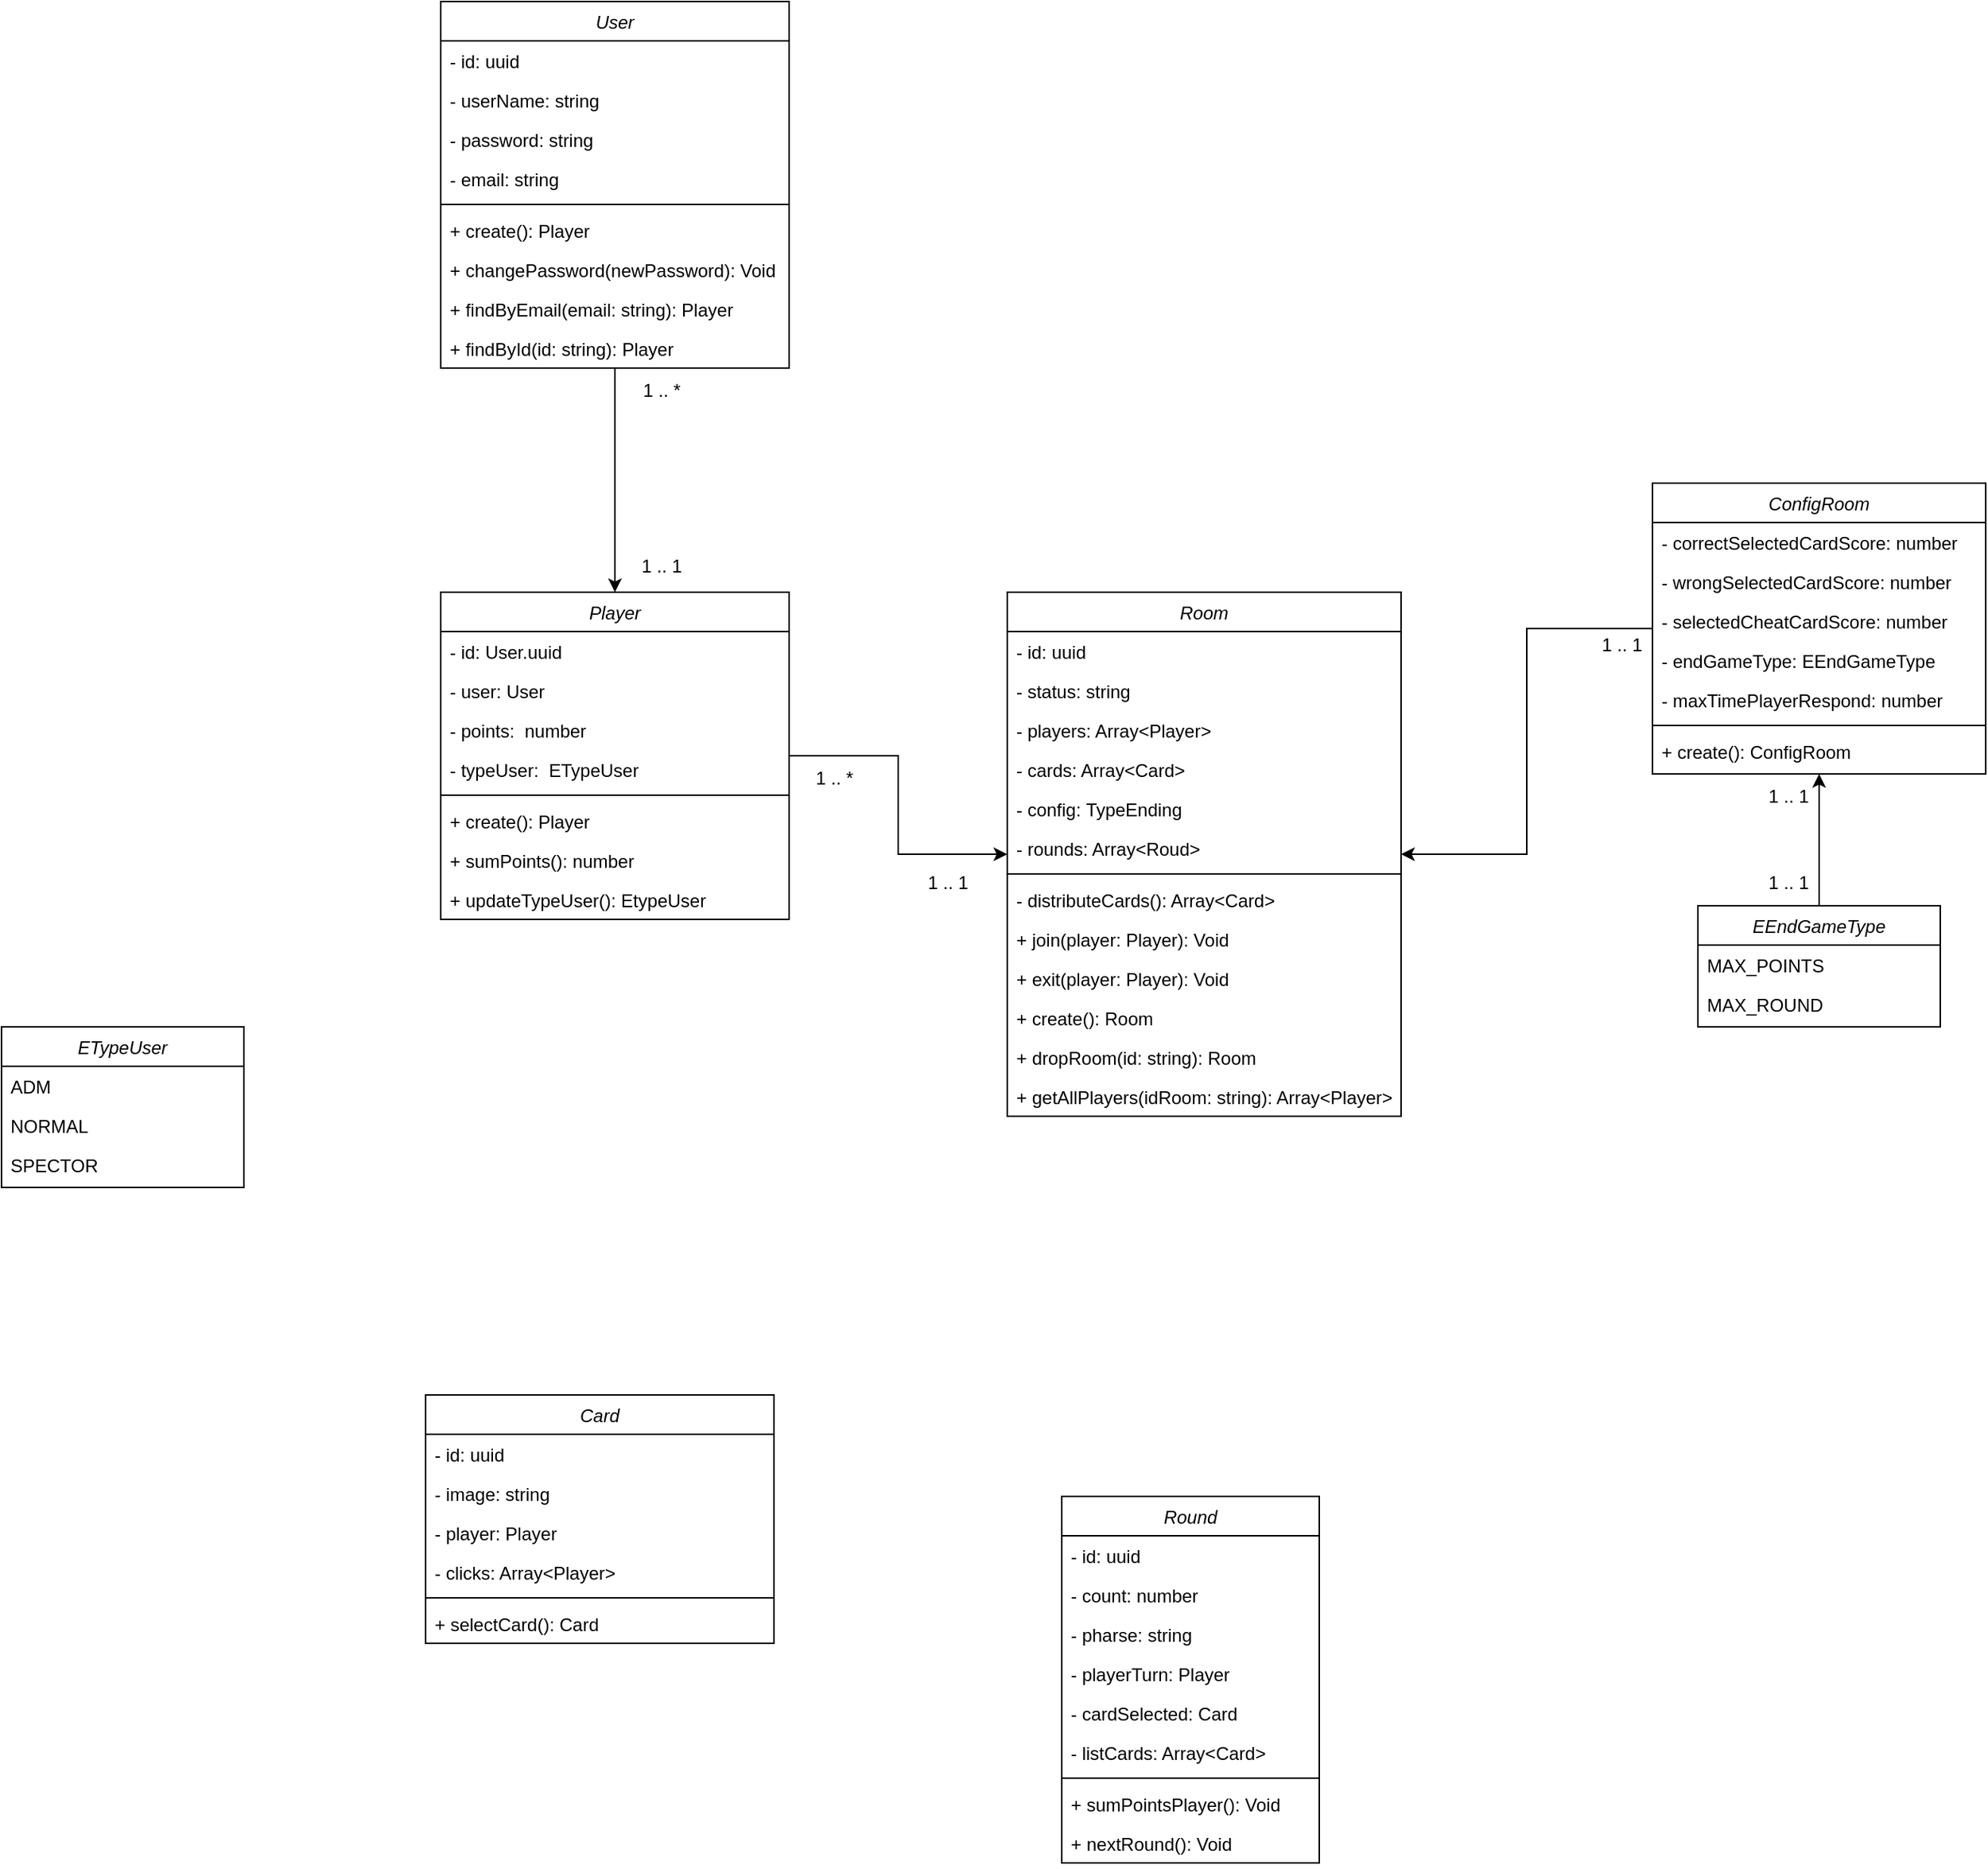 <mxfile version="20.8.20" type="github">
  <diagram id="C5RBs43oDa-KdzZeNtuy" name="Page-1">
    <mxGraphModel dx="1707" dy="1667" grid="1" gridSize="10" guides="1" tooltips="1" connect="1" arrows="1" fold="1" page="1" pageScale="1" pageWidth="827" pageHeight="1169" math="0" shadow="0">
      <root>
        <mxCell id="WIyWlLk6GJQsqaUBKTNV-0" />
        <mxCell id="WIyWlLk6GJQsqaUBKTNV-1" parent="WIyWlLk6GJQsqaUBKTNV-0" />
        <mxCell id="tVv1DenUhBDfKey44u3a-6" style="edgeStyle=orthogonalEdgeStyle;rounded=0;orthogonalLoop=1;jettySize=auto;html=1;" edge="1" parent="WIyWlLk6GJQsqaUBKTNV-1" source="zkfFHV4jXpPFQw0GAbJ--0" target="urDKYEJhFiNxmNHtXU0g-1">
          <mxGeometry relative="1" as="geometry" />
        </mxCell>
        <mxCell id="zkfFHV4jXpPFQw0GAbJ--0" value="Player" style="swimlane;fontStyle=2;align=center;verticalAlign=top;childLayout=stackLayout;horizontal=1;startSize=26;horizontalStack=0;resizeParent=1;resizeLast=0;collapsible=1;marginBottom=0;rounded=0;shadow=0;strokeWidth=1;" parent="WIyWlLk6GJQsqaUBKTNV-1" vertex="1">
          <mxGeometry x="-220" y="-120" width="230" height="216" as="geometry">
            <mxRectangle x="230" y="140" width="160" height="26" as="alternateBounds" />
          </mxGeometry>
        </mxCell>
        <mxCell id="urDKYEJhFiNxmNHtXU0g-31" value="- id: User.uuid" style="text;align=left;verticalAlign=top;spacingLeft=4;spacingRight=4;overflow=hidden;rotatable=0;points=[[0,0.5],[1,0.5]];portConstraint=eastwest;rounded=0;shadow=0;html=0;" parent="zkfFHV4jXpPFQw0GAbJ--0" vertex="1">
          <mxGeometry y="26" width="230" height="26" as="geometry" />
        </mxCell>
        <mxCell id="zkfFHV4jXpPFQw0GAbJ--2" value="- user: User" style="text;align=left;verticalAlign=top;spacingLeft=4;spacingRight=4;overflow=hidden;rotatable=0;points=[[0,0.5],[1,0.5]];portConstraint=eastwest;rounded=0;shadow=0;html=0;" parent="zkfFHV4jXpPFQw0GAbJ--0" vertex="1">
          <mxGeometry y="52" width="230" height="26" as="geometry" />
        </mxCell>
        <mxCell id="urDKYEJhFiNxmNHtXU0g-0" value="- points:  number" style="text;align=left;verticalAlign=top;spacingLeft=4;spacingRight=4;overflow=hidden;rotatable=0;points=[[0,0.5],[1,0.5]];portConstraint=eastwest;rounded=0;shadow=0;html=0;" parent="zkfFHV4jXpPFQw0GAbJ--0" vertex="1">
          <mxGeometry y="78" width="230" height="26" as="geometry" />
        </mxCell>
        <mxCell id="urDKYEJhFiNxmNHtXU0g-64" value="- typeUser:  ETypeUser" style="text;align=left;verticalAlign=top;spacingLeft=4;spacingRight=4;overflow=hidden;rotatable=0;points=[[0,0.5],[1,0.5]];portConstraint=eastwest;rounded=0;shadow=0;html=0;" parent="zkfFHV4jXpPFQw0GAbJ--0" vertex="1">
          <mxGeometry y="104" width="230" height="26" as="geometry" />
        </mxCell>
        <mxCell id="zkfFHV4jXpPFQw0GAbJ--4" value="" style="line;html=1;strokeWidth=1;align=left;verticalAlign=middle;spacingTop=-1;spacingLeft=3;spacingRight=3;rotatable=0;labelPosition=right;points=[];portConstraint=eastwest;" parent="zkfFHV4jXpPFQw0GAbJ--0" vertex="1">
          <mxGeometry y="130" width="230" height="8" as="geometry" />
        </mxCell>
        <mxCell id="urDKYEJhFiNxmNHtXU0g-78" value="+ create(): Player" style="text;align=left;verticalAlign=top;spacingLeft=4;spacingRight=4;overflow=hidden;rotatable=0;points=[[0,0.5],[1,0.5]];portConstraint=eastwest;" parent="zkfFHV4jXpPFQw0GAbJ--0" vertex="1">
          <mxGeometry y="138" width="230" height="26" as="geometry" />
        </mxCell>
        <mxCell id="urDKYEJhFiNxmNHtXU0g-79" value="+ sumPoints(): number" style="text;align=left;verticalAlign=top;spacingLeft=4;spacingRight=4;overflow=hidden;rotatable=0;points=[[0,0.5],[1,0.5]];portConstraint=eastwest;" parent="zkfFHV4jXpPFQw0GAbJ--0" vertex="1">
          <mxGeometry y="164" width="230" height="26" as="geometry" />
        </mxCell>
        <mxCell id="urDKYEJhFiNxmNHtXU0g-80" value="+ updateTypeUser(): EtypeUser" style="text;align=left;verticalAlign=top;spacingLeft=4;spacingRight=4;overflow=hidden;rotatable=0;points=[[0,0.5],[1,0.5]];portConstraint=eastwest;" parent="zkfFHV4jXpPFQw0GAbJ--0" vertex="1">
          <mxGeometry y="190" width="230" height="26" as="geometry" />
        </mxCell>
        <mxCell id="urDKYEJhFiNxmNHtXU0g-1" value="Room" style="swimlane;fontStyle=2;align=center;verticalAlign=top;childLayout=stackLayout;horizontal=1;startSize=26;horizontalStack=0;resizeParent=1;resizeLast=0;collapsible=1;marginBottom=0;rounded=0;shadow=0;strokeWidth=1;" parent="WIyWlLk6GJQsqaUBKTNV-1" vertex="1">
          <mxGeometry x="154" y="-120" width="260" height="346" as="geometry">
            <mxRectangle x="230" y="140" width="160" height="26" as="alternateBounds" />
          </mxGeometry>
        </mxCell>
        <mxCell id="urDKYEJhFiNxmNHtXU0g-33" value="- id: uuid" style="text;align=left;verticalAlign=top;spacingLeft=4;spacingRight=4;overflow=hidden;rotatable=0;points=[[0,0.5],[1,0.5]];portConstraint=eastwest;rounded=0;shadow=0;html=0;" parent="urDKYEJhFiNxmNHtXU0g-1" vertex="1">
          <mxGeometry y="26" width="260" height="26" as="geometry" />
        </mxCell>
        <mxCell id="urDKYEJhFiNxmNHtXU0g-13" value="- status: string" style="text;align=left;verticalAlign=top;spacingLeft=4;spacingRight=4;overflow=hidden;rotatable=0;points=[[0,0.5],[1,0.5]];portConstraint=eastwest;rounded=0;shadow=0;html=0;" parent="urDKYEJhFiNxmNHtXU0g-1" vertex="1">
          <mxGeometry y="52" width="260" height="26" as="geometry" />
        </mxCell>
        <mxCell id="urDKYEJhFiNxmNHtXU0g-3" value="- players: Array&lt;Player&gt;" style="text;align=left;verticalAlign=top;spacingLeft=4;spacingRight=4;overflow=hidden;rotatable=0;points=[[0,0.5],[1,0.5]];portConstraint=eastwest;rounded=0;shadow=0;html=0;" parent="urDKYEJhFiNxmNHtXU0g-1" vertex="1">
          <mxGeometry y="78" width="260" height="26" as="geometry" />
        </mxCell>
        <mxCell id="urDKYEJhFiNxmNHtXU0g-30" value="- cards: Array&lt;Card&gt;" style="text;align=left;verticalAlign=top;spacingLeft=4;spacingRight=4;overflow=hidden;rotatable=0;points=[[0,0.5],[1,0.5]];portConstraint=eastwest;rounded=0;shadow=0;html=0;" parent="urDKYEJhFiNxmNHtXU0g-1" vertex="1">
          <mxGeometry y="104" width="260" height="26" as="geometry" />
        </mxCell>
        <mxCell id="urDKYEJhFiNxmNHtXU0g-4" value="- config: TypeEnding" style="text;align=left;verticalAlign=top;spacingLeft=4;spacingRight=4;overflow=hidden;rotatable=0;points=[[0,0.5],[1,0.5]];portConstraint=eastwest;rounded=0;shadow=0;html=0;" parent="urDKYEJhFiNxmNHtXU0g-1" vertex="1">
          <mxGeometry y="130" width="260" height="26" as="geometry" />
        </mxCell>
        <mxCell id="urDKYEJhFiNxmNHtXU0g-61" value="- rounds: Array&lt;Roud&gt;" style="text;align=left;verticalAlign=top;spacingLeft=4;spacingRight=4;overflow=hidden;rotatable=0;points=[[0,0.5],[1,0.5]];portConstraint=eastwest;rounded=0;shadow=0;html=0;" parent="urDKYEJhFiNxmNHtXU0g-1" vertex="1">
          <mxGeometry y="156" width="260" height="26" as="geometry" />
        </mxCell>
        <mxCell id="urDKYEJhFiNxmNHtXU0g-5" value="" style="line;html=1;strokeWidth=1;align=left;verticalAlign=middle;spacingTop=-1;spacingLeft=3;spacingRight=3;rotatable=0;labelPosition=right;points=[];portConstraint=eastwest;" parent="urDKYEJhFiNxmNHtXU0g-1" vertex="1">
          <mxGeometry y="182" width="260" height="8" as="geometry" />
        </mxCell>
        <mxCell id="urDKYEJhFiNxmNHtXU0g-6" value="- distributeCards(): Array&lt;Card&gt;" style="text;align=left;verticalAlign=top;spacingLeft=4;spacingRight=4;overflow=hidden;rotatable=0;points=[[0,0.5],[1,0.5]];portConstraint=eastwest;" parent="urDKYEJhFiNxmNHtXU0g-1" vertex="1">
          <mxGeometry y="190" width="260" height="26" as="geometry" />
        </mxCell>
        <mxCell id="urDKYEJhFiNxmNHtXU0g-81" value="+ join(player: Player): Void" style="text;align=left;verticalAlign=top;spacingLeft=4;spacingRight=4;overflow=hidden;rotatable=0;points=[[0,0.5],[1,0.5]];portConstraint=eastwest;" parent="urDKYEJhFiNxmNHtXU0g-1" vertex="1">
          <mxGeometry y="216" width="260" height="26" as="geometry" />
        </mxCell>
        <mxCell id="urDKYEJhFiNxmNHtXU0g-17" value="+ exit(player: Player): Void" style="text;align=left;verticalAlign=top;spacingLeft=4;spacingRight=4;overflow=hidden;rotatable=0;points=[[0,0.5],[1,0.5]];portConstraint=eastwest;" parent="urDKYEJhFiNxmNHtXU0g-1" vertex="1">
          <mxGeometry y="242" width="260" height="26" as="geometry" />
        </mxCell>
        <mxCell id="urDKYEJhFiNxmNHtXU0g-19" value="+ create(): Room" style="text;align=left;verticalAlign=top;spacingLeft=4;spacingRight=4;overflow=hidden;rotatable=0;points=[[0,0.5],[1,0.5]];portConstraint=eastwest;" parent="urDKYEJhFiNxmNHtXU0g-1" vertex="1">
          <mxGeometry y="268" width="260" height="26" as="geometry" />
        </mxCell>
        <mxCell id="urDKYEJhFiNxmNHtXU0g-18" value="+ dropRoom(id: string): Room" style="text;align=left;verticalAlign=top;spacingLeft=4;spacingRight=4;overflow=hidden;rotatable=0;points=[[0,0.5],[1,0.5]];portConstraint=eastwest;" parent="urDKYEJhFiNxmNHtXU0g-1" vertex="1">
          <mxGeometry y="294" width="260" height="26" as="geometry" />
        </mxCell>
        <mxCell id="urDKYEJhFiNxmNHtXU0g-20" value="+ getAllPlayers(idRoom: string): Array&lt;Player&gt;" style="text;align=left;verticalAlign=top;spacingLeft=4;spacingRight=4;overflow=hidden;rotatable=0;points=[[0,0.5],[1,0.5]];portConstraint=eastwest;" parent="urDKYEJhFiNxmNHtXU0g-1" vertex="1">
          <mxGeometry y="320" width="260" height="26" as="geometry" />
        </mxCell>
        <mxCell id="tVv1DenUhBDfKey44u3a-0" style="edgeStyle=orthogonalEdgeStyle;rounded=0;orthogonalLoop=1;jettySize=auto;html=1;" edge="1" parent="WIyWlLk6GJQsqaUBKTNV-1" source="urDKYEJhFiNxmNHtXU0g-7" target="urDKYEJhFiNxmNHtXU0g-1">
          <mxGeometry relative="1" as="geometry" />
        </mxCell>
        <mxCell id="urDKYEJhFiNxmNHtXU0g-7" value="ConfigRoom" style="swimlane;fontStyle=2;align=center;verticalAlign=top;childLayout=stackLayout;horizontal=1;startSize=26;horizontalStack=0;resizeParent=1;resizeLast=0;collapsible=1;marginBottom=0;rounded=0;shadow=0;strokeWidth=1;" parent="WIyWlLk6GJQsqaUBKTNV-1" vertex="1">
          <mxGeometry x="580" y="-192" width="220" height="192" as="geometry">
            <mxRectangle x="230" y="140" width="160" height="26" as="alternateBounds" />
          </mxGeometry>
        </mxCell>
        <mxCell id="urDKYEJhFiNxmNHtXU0g-8" value="- correctSelectedCardScore: number" style="text;align=left;verticalAlign=top;spacingLeft=4;spacingRight=4;overflow=hidden;rotatable=0;points=[[0,0.5],[1,0.5]];portConstraint=eastwest;rounded=0;shadow=0;html=0;" parent="urDKYEJhFiNxmNHtXU0g-7" vertex="1">
          <mxGeometry y="26" width="220" height="26" as="geometry" />
        </mxCell>
        <mxCell id="urDKYEJhFiNxmNHtXU0g-72" value="- wrongSelectedCardScore: number" style="text;align=left;verticalAlign=top;spacingLeft=4;spacingRight=4;overflow=hidden;rotatable=0;points=[[0,0.5],[1,0.5]];portConstraint=eastwest;rounded=0;shadow=0;html=0;" parent="urDKYEJhFiNxmNHtXU0g-7" vertex="1">
          <mxGeometry y="52" width="220" height="26" as="geometry" />
        </mxCell>
        <mxCell id="urDKYEJhFiNxmNHtXU0g-73" value="- selectedCheatCardScore: number" style="text;align=left;verticalAlign=top;spacingLeft=4;spacingRight=4;overflow=hidden;rotatable=0;points=[[0,0.5],[1,0.5]];portConstraint=eastwest;rounded=0;shadow=0;html=0;" parent="urDKYEJhFiNxmNHtXU0g-7" vertex="1">
          <mxGeometry y="78" width="220" height="26" as="geometry" />
        </mxCell>
        <mxCell id="urDKYEJhFiNxmNHtXU0g-9" value="- endGameType: EEndGameType" style="text;align=left;verticalAlign=top;spacingLeft=4;spacingRight=4;overflow=hidden;rotatable=0;points=[[0,0.5],[1,0.5]];portConstraint=eastwest;rounded=0;shadow=0;html=0;" parent="urDKYEJhFiNxmNHtXU0g-7" vertex="1">
          <mxGeometry y="104" width="220" height="26" as="geometry" />
        </mxCell>
        <mxCell id="urDKYEJhFiNxmNHtXU0g-82" value="- maxTimePlayerRespond: number" style="text;align=left;verticalAlign=top;spacingLeft=4;spacingRight=4;overflow=hidden;rotatable=0;points=[[0,0.5],[1,0.5]];portConstraint=eastwest;rounded=0;shadow=0;html=0;" parent="urDKYEJhFiNxmNHtXU0g-7" vertex="1">
          <mxGeometry y="130" width="220" height="26" as="geometry" />
        </mxCell>
        <mxCell id="urDKYEJhFiNxmNHtXU0g-11" value="" style="line;html=1;strokeWidth=1;align=left;verticalAlign=middle;spacingTop=-1;spacingLeft=3;spacingRight=3;rotatable=0;labelPosition=right;points=[];portConstraint=eastwest;" parent="urDKYEJhFiNxmNHtXU0g-7" vertex="1">
          <mxGeometry y="156" width="220" height="8" as="geometry" />
        </mxCell>
        <mxCell id="urDKYEJhFiNxmNHtXU0g-12" value="+ create(): ConfigRoom" style="text;align=left;verticalAlign=top;spacingLeft=4;spacingRight=4;overflow=hidden;rotatable=0;points=[[0,0.5],[1,0.5]];portConstraint=eastwest;" parent="urDKYEJhFiNxmNHtXU0g-7" vertex="1">
          <mxGeometry y="164" width="220" height="28" as="geometry" />
        </mxCell>
        <mxCell id="urDKYEJhFiNxmNHtXU0g-21" value="Card" style="swimlane;fontStyle=2;align=center;verticalAlign=top;childLayout=stackLayout;horizontal=1;startSize=26;horizontalStack=0;resizeParent=1;resizeLast=0;collapsible=1;marginBottom=0;rounded=0;shadow=0;strokeWidth=1;" parent="WIyWlLk6GJQsqaUBKTNV-1" vertex="1">
          <mxGeometry x="-230" y="410" width="230" height="164" as="geometry">
            <mxRectangle x="230" y="140" width="160" height="26" as="alternateBounds" />
          </mxGeometry>
        </mxCell>
        <mxCell id="urDKYEJhFiNxmNHtXU0g-22" value="- id: uuid" style="text;align=left;verticalAlign=top;spacingLeft=4;spacingRight=4;overflow=hidden;rotatable=0;points=[[0,0.5],[1,0.5]];portConstraint=eastwest;rounded=0;shadow=0;html=0;" parent="urDKYEJhFiNxmNHtXU0g-21" vertex="1">
          <mxGeometry y="26" width="230" height="26" as="geometry" />
        </mxCell>
        <mxCell id="urDKYEJhFiNxmNHtXU0g-63" value="- image: string" style="text;align=left;verticalAlign=top;spacingLeft=4;spacingRight=4;overflow=hidden;rotatable=0;points=[[0,0.5],[1,0.5]];portConstraint=eastwest;rounded=0;shadow=0;html=0;" parent="urDKYEJhFiNxmNHtXU0g-21" vertex="1">
          <mxGeometry y="52" width="230" height="26" as="geometry" />
        </mxCell>
        <mxCell id="urDKYEJhFiNxmNHtXU0g-23" value="- player: Player" style="text;align=left;verticalAlign=top;spacingLeft=4;spacingRight=4;overflow=hidden;rotatable=0;points=[[0,0.5],[1,0.5]];portConstraint=eastwest;rounded=0;shadow=0;html=0;" parent="urDKYEJhFiNxmNHtXU0g-21" vertex="1">
          <mxGeometry y="78" width="230" height="26" as="geometry" />
        </mxCell>
        <mxCell id="urDKYEJhFiNxmNHtXU0g-24" value="- clicks: Array&lt;Player&gt;" style="text;align=left;verticalAlign=top;spacingLeft=4;spacingRight=4;overflow=hidden;rotatable=0;points=[[0,0.5],[1,0.5]];portConstraint=eastwest;rounded=0;shadow=0;html=0;" parent="urDKYEJhFiNxmNHtXU0g-21" vertex="1">
          <mxGeometry y="104" width="230" height="26" as="geometry" />
        </mxCell>
        <mxCell id="urDKYEJhFiNxmNHtXU0g-25" value="" style="line;html=1;strokeWidth=1;align=left;verticalAlign=middle;spacingTop=-1;spacingLeft=3;spacingRight=3;rotatable=0;labelPosition=right;points=[];portConstraint=eastwest;" parent="urDKYEJhFiNxmNHtXU0g-21" vertex="1">
          <mxGeometry y="130" width="230" height="8" as="geometry" />
        </mxCell>
        <mxCell id="urDKYEJhFiNxmNHtXU0g-28" value="+ selectCard(): Card" style="text;align=left;verticalAlign=top;spacingLeft=4;spacingRight=4;overflow=hidden;rotatable=0;points=[[0,0.5],[1,0.5]];portConstraint=eastwest;" parent="urDKYEJhFiNxmNHtXU0g-21" vertex="1">
          <mxGeometry y="138" width="230" height="26" as="geometry" />
        </mxCell>
        <mxCell id="urDKYEJhFiNxmNHtXU0g-34" value="Round" style="swimlane;fontStyle=2;align=center;verticalAlign=top;childLayout=stackLayout;horizontal=1;startSize=26;horizontalStack=0;resizeParent=1;resizeLast=0;collapsible=1;marginBottom=0;rounded=0;shadow=0;strokeWidth=1;" parent="WIyWlLk6GJQsqaUBKTNV-1" vertex="1">
          <mxGeometry x="190" y="477" width="170" height="242" as="geometry">
            <mxRectangle x="230" y="140" width="160" height="26" as="alternateBounds" />
          </mxGeometry>
        </mxCell>
        <mxCell id="urDKYEJhFiNxmNHtXU0g-35" value="- id: uuid" style="text;align=left;verticalAlign=top;spacingLeft=4;spacingRight=4;overflow=hidden;rotatable=0;points=[[0,0.5],[1,0.5]];portConstraint=eastwest;rounded=0;shadow=0;html=0;" parent="urDKYEJhFiNxmNHtXU0g-34" vertex="1">
          <mxGeometry y="26" width="170" height="26" as="geometry" />
        </mxCell>
        <mxCell id="urDKYEJhFiNxmNHtXU0g-36" value="- count: number" style="text;align=left;verticalAlign=top;spacingLeft=4;spacingRight=4;overflow=hidden;rotatable=0;points=[[0,0.5],[1,0.5]];portConstraint=eastwest;rounded=0;shadow=0;html=0;" parent="urDKYEJhFiNxmNHtXU0g-34" vertex="1">
          <mxGeometry y="52" width="170" height="26" as="geometry" />
        </mxCell>
        <mxCell id="urDKYEJhFiNxmNHtXU0g-37" value="- pharse: string" style="text;align=left;verticalAlign=top;spacingLeft=4;spacingRight=4;overflow=hidden;rotatable=0;points=[[0,0.5],[1,0.5]];portConstraint=eastwest;rounded=0;shadow=0;html=0;" parent="urDKYEJhFiNxmNHtXU0g-34" vertex="1">
          <mxGeometry y="78" width="170" height="26" as="geometry" />
        </mxCell>
        <mxCell id="urDKYEJhFiNxmNHtXU0g-40" value="- playerTurn: Player" style="text;align=left;verticalAlign=top;spacingLeft=4;spacingRight=4;overflow=hidden;rotatable=0;points=[[0,0.5],[1,0.5]];portConstraint=eastwest;rounded=0;shadow=0;html=0;" parent="urDKYEJhFiNxmNHtXU0g-34" vertex="1">
          <mxGeometry y="104" width="170" height="26" as="geometry" />
        </mxCell>
        <mxCell id="urDKYEJhFiNxmNHtXU0g-41" value="- cardSelected: Card" style="text;align=left;verticalAlign=top;spacingLeft=4;spacingRight=4;overflow=hidden;rotatable=0;points=[[0,0.5],[1,0.5]];portConstraint=eastwest;rounded=0;shadow=0;html=0;" parent="urDKYEJhFiNxmNHtXU0g-34" vertex="1">
          <mxGeometry y="130" width="170" height="26" as="geometry" />
        </mxCell>
        <mxCell id="urDKYEJhFiNxmNHtXU0g-50" value="- listCards: Array&lt;Card&gt;" style="text;align=left;verticalAlign=top;spacingLeft=4;spacingRight=4;overflow=hidden;rotatable=0;points=[[0,0.5],[1,0.5]];portConstraint=eastwest;rounded=0;shadow=0;html=0;" parent="urDKYEJhFiNxmNHtXU0g-34" vertex="1">
          <mxGeometry y="156" width="170" height="26" as="geometry" />
        </mxCell>
        <mxCell id="urDKYEJhFiNxmNHtXU0g-38" value="" style="line;html=1;strokeWidth=1;align=left;verticalAlign=middle;spacingTop=-1;spacingLeft=3;spacingRight=3;rotatable=0;labelPosition=right;points=[];portConstraint=eastwest;" parent="urDKYEJhFiNxmNHtXU0g-34" vertex="1">
          <mxGeometry y="182" width="170" height="8" as="geometry" />
        </mxCell>
        <mxCell id="urDKYEJhFiNxmNHtXU0g-39" value="+ sumPointsPlayer(): Void" style="text;align=left;verticalAlign=top;spacingLeft=4;spacingRight=4;overflow=hidden;rotatable=0;points=[[0,0.5],[1,0.5]];portConstraint=eastwest;" parent="urDKYEJhFiNxmNHtXU0g-34" vertex="1">
          <mxGeometry y="190" width="170" height="26" as="geometry" />
        </mxCell>
        <mxCell id="urDKYEJhFiNxmNHtXU0g-62" value="+ nextRound(): Void" style="text;align=left;verticalAlign=top;spacingLeft=4;spacingRight=4;overflow=hidden;rotatable=0;points=[[0,0.5],[1,0.5]];portConstraint=eastwest;" parent="urDKYEJhFiNxmNHtXU0g-34" vertex="1">
          <mxGeometry y="216" width="170" height="26" as="geometry" />
        </mxCell>
        <mxCell id="tVv1DenUhBDfKey44u3a-8" style="edgeStyle=orthogonalEdgeStyle;rounded=0;orthogonalLoop=1;jettySize=auto;html=1;" edge="1" parent="WIyWlLk6GJQsqaUBKTNV-1" source="urDKYEJhFiNxmNHtXU0g-51" target="zkfFHV4jXpPFQw0GAbJ--0">
          <mxGeometry relative="1" as="geometry" />
        </mxCell>
        <mxCell id="urDKYEJhFiNxmNHtXU0g-51" value="User" style="swimlane;fontStyle=2;align=center;verticalAlign=top;childLayout=stackLayout;horizontal=1;startSize=26;horizontalStack=0;resizeParent=1;resizeLast=0;collapsible=1;marginBottom=0;rounded=0;shadow=0;strokeWidth=1;" parent="WIyWlLk6GJQsqaUBKTNV-1" vertex="1">
          <mxGeometry x="-220" y="-510" width="230" height="242" as="geometry">
            <mxRectangle x="230" y="140" width="160" height="26" as="alternateBounds" />
          </mxGeometry>
        </mxCell>
        <mxCell id="urDKYEJhFiNxmNHtXU0g-52" value="- id: uuid" style="text;align=left;verticalAlign=top;spacingLeft=4;spacingRight=4;overflow=hidden;rotatable=0;points=[[0,0.5],[1,0.5]];portConstraint=eastwest;rounded=0;shadow=0;html=0;" parent="urDKYEJhFiNxmNHtXU0g-51" vertex="1">
          <mxGeometry y="26" width="230" height="26" as="geometry" />
        </mxCell>
        <mxCell id="urDKYEJhFiNxmNHtXU0g-53" value="- userName: string" style="text;align=left;verticalAlign=top;spacingLeft=4;spacingRight=4;overflow=hidden;rotatable=0;points=[[0,0.5],[1,0.5]];portConstraint=eastwest;rounded=0;shadow=0;html=0;" parent="urDKYEJhFiNxmNHtXU0g-51" vertex="1">
          <mxGeometry y="52" width="230" height="26" as="geometry" />
        </mxCell>
        <mxCell id="urDKYEJhFiNxmNHtXU0g-54" value="- password: string" style="text;align=left;verticalAlign=top;spacingLeft=4;spacingRight=4;overflow=hidden;rotatable=0;points=[[0,0.5],[1,0.5]];portConstraint=eastwest;rounded=0;shadow=0;html=0;" parent="urDKYEJhFiNxmNHtXU0g-51" vertex="1">
          <mxGeometry y="78" width="230" height="26" as="geometry" />
        </mxCell>
        <mxCell id="urDKYEJhFiNxmNHtXU0g-55" value="- email: string" style="text;align=left;verticalAlign=top;spacingLeft=4;spacingRight=4;overflow=hidden;rotatable=0;points=[[0,0.5],[1,0.5]];portConstraint=eastwest;rounded=0;shadow=0;html=0;" parent="urDKYEJhFiNxmNHtXU0g-51" vertex="1">
          <mxGeometry y="104" width="230" height="26" as="geometry" />
        </mxCell>
        <mxCell id="urDKYEJhFiNxmNHtXU0g-56" value="" style="line;html=1;strokeWidth=1;align=left;verticalAlign=middle;spacingTop=-1;spacingLeft=3;spacingRight=3;rotatable=0;labelPosition=right;points=[];portConstraint=eastwest;" parent="urDKYEJhFiNxmNHtXU0g-51" vertex="1">
          <mxGeometry y="130" width="230" height="8" as="geometry" />
        </mxCell>
        <mxCell id="urDKYEJhFiNxmNHtXU0g-57" value="+ create(): Player" style="text;align=left;verticalAlign=top;spacingLeft=4;spacingRight=4;overflow=hidden;rotatable=0;points=[[0,0.5],[1,0.5]];portConstraint=eastwest;" parent="urDKYEJhFiNxmNHtXU0g-51" vertex="1">
          <mxGeometry y="138" width="230" height="26" as="geometry" />
        </mxCell>
        <mxCell id="urDKYEJhFiNxmNHtXU0g-58" value="+ changePassword(newPassword): Void" style="text;align=left;verticalAlign=top;spacingLeft=4;spacingRight=4;overflow=hidden;rotatable=0;points=[[0,0.5],[1,0.5]];portConstraint=eastwest;" parent="urDKYEJhFiNxmNHtXU0g-51" vertex="1">
          <mxGeometry y="164" width="230" height="26" as="geometry" />
        </mxCell>
        <mxCell id="urDKYEJhFiNxmNHtXU0g-59" value="+ findByEmail(email: string): Player" style="text;align=left;verticalAlign=top;spacingLeft=4;spacingRight=4;overflow=hidden;rotatable=0;points=[[0,0.5],[1,0.5]];portConstraint=eastwest;" parent="urDKYEJhFiNxmNHtXU0g-51" vertex="1">
          <mxGeometry y="190" width="230" height="26" as="geometry" />
        </mxCell>
        <mxCell id="urDKYEJhFiNxmNHtXU0g-60" value="+ findById(id: string): Player" style="text;align=left;verticalAlign=top;spacingLeft=4;spacingRight=4;overflow=hidden;rotatable=0;points=[[0,0.5],[1,0.5]];portConstraint=eastwest;" parent="urDKYEJhFiNxmNHtXU0g-51" vertex="1">
          <mxGeometry y="216" width="230" height="26" as="geometry" />
        </mxCell>
        <mxCell id="urDKYEJhFiNxmNHtXU0g-65" value="ETypeUser" style="swimlane;fontStyle=2;align=center;verticalAlign=top;childLayout=stackLayout;horizontal=1;startSize=26;horizontalStack=0;resizeParent=1;resizeLast=0;collapsible=1;marginBottom=0;rounded=0;shadow=0;strokeWidth=1;" parent="WIyWlLk6GJQsqaUBKTNV-1" vertex="1">
          <mxGeometry x="-510" y="167" width="160" height="106" as="geometry">
            <mxRectangle x="230" y="140" width="160" height="26" as="alternateBounds" />
          </mxGeometry>
        </mxCell>
        <mxCell id="urDKYEJhFiNxmNHtXU0g-66" value="ADM" style="text;align=left;verticalAlign=top;spacingLeft=4;spacingRight=4;overflow=hidden;rotatable=0;points=[[0,0.5],[1,0.5]];portConstraint=eastwest;rounded=0;shadow=0;html=0;" parent="urDKYEJhFiNxmNHtXU0g-65" vertex="1">
          <mxGeometry y="26" width="160" height="26" as="geometry" />
        </mxCell>
        <mxCell id="urDKYEJhFiNxmNHtXU0g-70" value="NORMAL" style="text;align=left;verticalAlign=top;spacingLeft=4;spacingRight=4;overflow=hidden;rotatable=0;points=[[0,0.5],[1,0.5]];portConstraint=eastwest;rounded=0;shadow=0;html=0;" parent="urDKYEJhFiNxmNHtXU0g-65" vertex="1">
          <mxGeometry y="52" width="160" height="26" as="geometry" />
        </mxCell>
        <mxCell id="urDKYEJhFiNxmNHtXU0g-71" value="SPECTOR" style="text;align=left;verticalAlign=top;spacingLeft=4;spacingRight=4;overflow=hidden;rotatable=0;points=[[0,0.5],[1,0.5]];portConstraint=eastwest;rounded=0;shadow=0;html=0;" parent="urDKYEJhFiNxmNHtXU0g-65" vertex="1">
          <mxGeometry y="78" width="160" height="26" as="geometry" />
        </mxCell>
        <mxCell id="tVv1DenUhBDfKey44u3a-1" style="edgeStyle=orthogonalEdgeStyle;rounded=0;orthogonalLoop=1;jettySize=auto;html=1;" edge="1" parent="WIyWlLk6GJQsqaUBKTNV-1" source="urDKYEJhFiNxmNHtXU0g-74" target="urDKYEJhFiNxmNHtXU0g-7">
          <mxGeometry relative="1" as="geometry" />
        </mxCell>
        <mxCell id="urDKYEJhFiNxmNHtXU0g-74" value="EEndGameType" style="swimlane;fontStyle=2;align=center;verticalAlign=top;childLayout=stackLayout;horizontal=1;startSize=26;horizontalStack=0;resizeParent=1;resizeLast=0;collapsible=1;marginBottom=0;rounded=0;shadow=0;strokeWidth=1;" parent="WIyWlLk6GJQsqaUBKTNV-1" vertex="1">
          <mxGeometry x="610" y="87" width="160" height="80" as="geometry">
            <mxRectangle x="230" y="140" width="160" height="26" as="alternateBounds" />
          </mxGeometry>
        </mxCell>
        <mxCell id="urDKYEJhFiNxmNHtXU0g-75" value="MAX_POINTS" style="text;align=left;verticalAlign=top;spacingLeft=4;spacingRight=4;overflow=hidden;rotatable=0;points=[[0,0.5],[1,0.5]];portConstraint=eastwest;rounded=0;shadow=0;html=0;" parent="urDKYEJhFiNxmNHtXU0g-74" vertex="1">
          <mxGeometry y="26" width="160" height="26" as="geometry" />
        </mxCell>
        <mxCell id="urDKYEJhFiNxmNHtXU0g-76" value="MAX_ROUND" style="text;align=left;verticalAlign=top;spacingLeft=4;spacingRight=4;overflow=hidden;rotatable=0;points=[[0,0.5],[1,0.5]];portConstraint=eastwest;rounded=0;shadow=0;html=0;" parent="urDKYEJhFiNxmNHtXU0g-74" vertex="1">
          <mxGeometry y="52" width="160" height="26" as="geometry" />
        </mxCell>
        <mxCell id="tVv1DenUhBDfKey44u3a-2" value="1 .. 1" style="text;html=1;strokeColor=none;fillColor=none;align=center;verticalAlign=middle;whiteSpace=wrap;rounded=0;" vertex="1" parent="WIyWlLk6GJQsqaUBKTNV-1">
          <mxGeometry x="640" width="60" height="30" as="geometry" />
        </mxCell>
        <mxCell id="tVv1DenUhBDfKey44u3a-3" value="1 .. 1" style="text;html=1;strokeColor=none;fillColor=none;align=center;verticalAlign=middle;whiteSpace=wrap;rounded=0;" vertex="1" parent="WIyWlLk6GJQsqaUBKTNV-1">
          <mxGeometry x="640" y="57" width="60" height="30" as="geometry" />
        </mxCell>
        <mxCell id="tVv1DenUhBDfKey44u3a-4" value="1 .. 1" style="text;html=1;strokeColor=none;fillColor=none;align=center;verticalAlign=middle;whiteSpace=wrap;rounded=0;" vertex="1" parent="WIyWlLk6GJQsqaUBKTNV-1">
          <mxGeometry x="530" y="-100" width="60" height="30" as="geometry" />
        </mxCell>
        <mxCell id="tVv1DenUhBDfKey44u3a-5" value="1 .. 1" style="text;html=1;strokeColor=none;fillColor=none;align=center;verticalAlign=middle;whiteSpace=wrap;rounded=0;" vertex="1" parent="WIyWlLk6GJQsqaUBKTNV-1">
          <mxGeometry x="85" y="57" width="60" height="30" as="geometry" />
        </mxCell>
        <mxCell id="tVv1DenUhBDfKey44u3a-7" value="1 .. *" style="text;html=1;strokeColor=none;fillColor=none;align=center;verticalAlign=middle;whiteSpace=wrap;rounded=0;" vertex="1" parent="WIyWlLk6GJQsqaUBKTNV-1">
          <mxGeometry x="10" y="-12" width="60" height="30" as="geometry" />
        </mxCell>
        <mxCell id="tVv1DenUhBDfKey44u3a-9" value="1 .. *" style="text;html=1;strokeColor=none;fillColor=none;align=center;verticalAlign=middle;whiteSpace=wrap;rounded=0;" vertex="1" parent="WIyWlLk6GJQsqaUBKTNV-1">
          <mxGeometry x="-104" y="-268" width="60" height="30" as="geometry" />
        </mxCell>
        <mxCell id="tVv1DenUhBDfKey44u3a-10" value="1 .. 1" style="text;html=1;strokeColor=none;fillColor=none;align=center;verticalAlign=middle;whiteSpace=wrap;rounded=0;" vertex="1" parent="WIyWlLk6GJQsqaUBKTNV-1">
          <mxGeometry x="-104" y="-152" width="60" height="30" as="geometry" />
        </mxCell>
      </root>
    </mxGraphModel>
  </diagram>
</mxfile>

